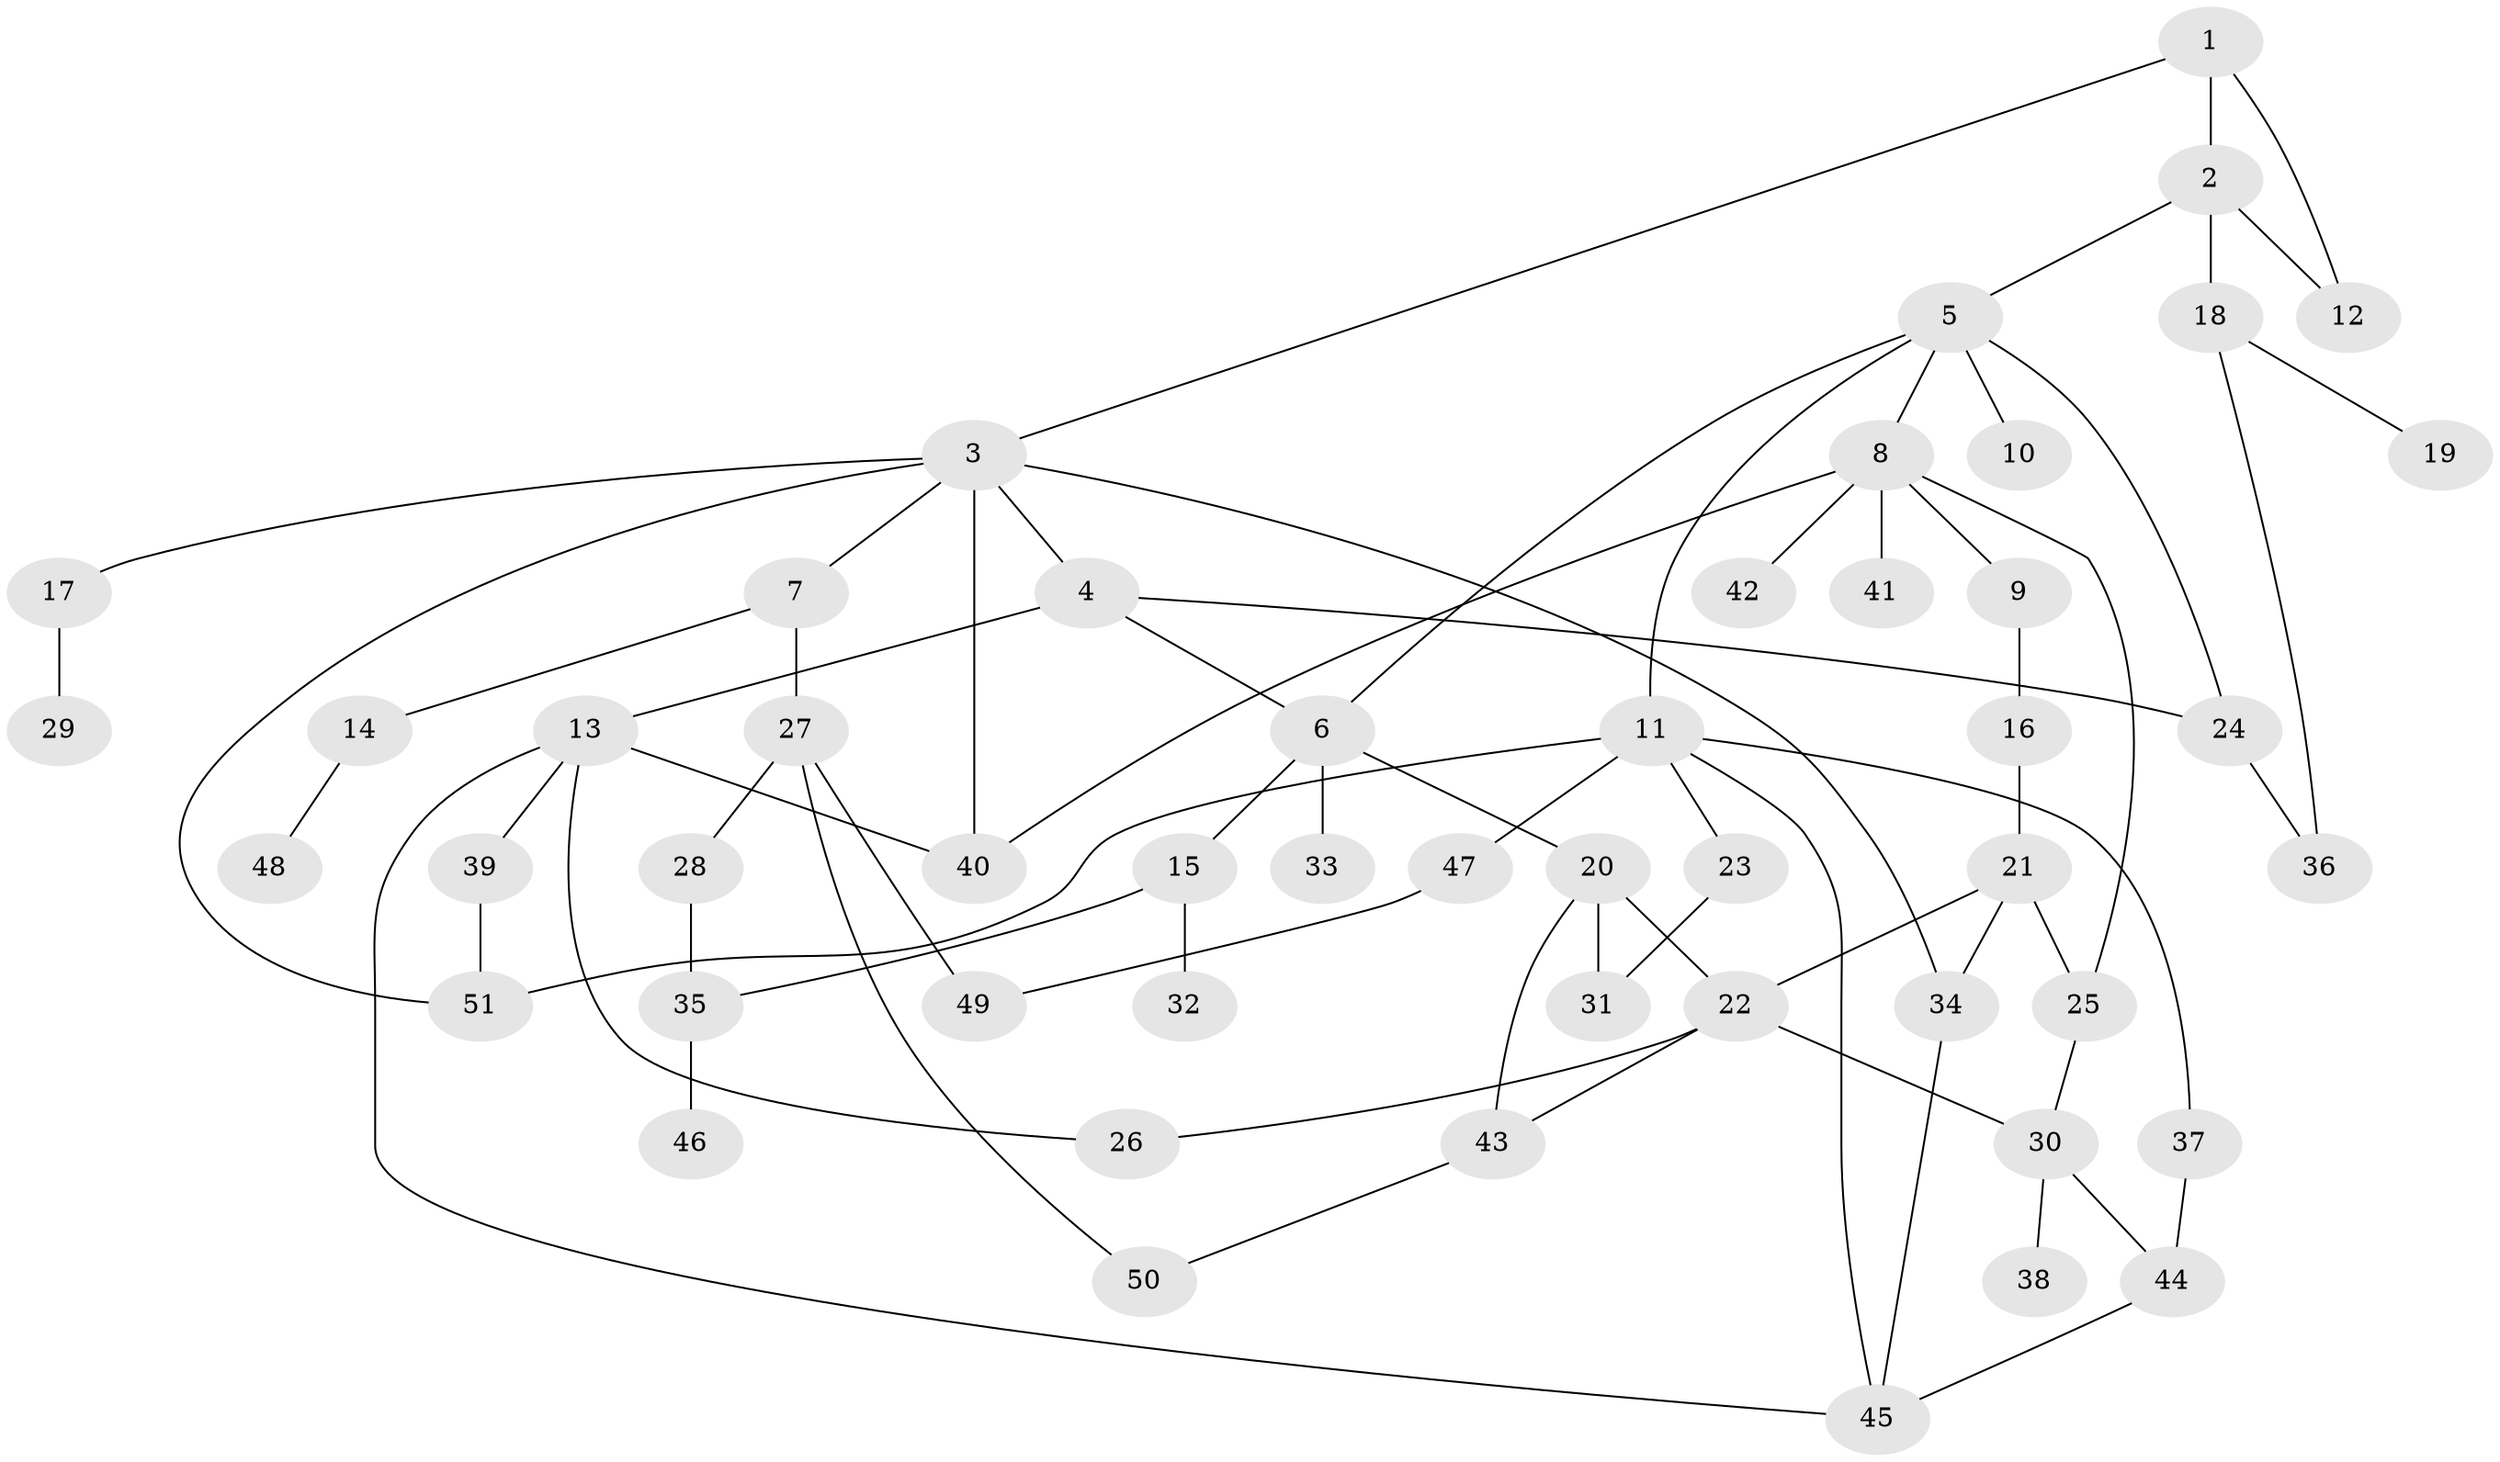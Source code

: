 // Generated by graph-tools (version 1.1) at 2025/34/03/09/25 02:34:03]
// undirected, 51 vertices, 72 edges
graph export_dot {
graph [start="1"]
  node [color=gray90,style=filled];
  1;
  2;
  3;
  4;
  5;
  6;
  7;
  8;
  9;
  10;
  11;
  12;
  13;
  14;
  15;
  16;
  17;
  18;
  19;
  20;
  21;
  22;
  23;
  24;
  25;
  26;
  27;
  28;
  29;
  30;
  31;
  32;
  33;
  34;
  35;
  36;
  37;
  38;
  39;
  40;
  41;
  42;
  43;
  44;
  45;
  46;
  47;
  48;
  49;
  50;
  51;
  1 -- 2;
  1 -- 3;
  1 -- 12;
  2 -- 5;
  2 -- 18;
  2 -- 12;
  3 -- 4;
  3 -- 7;
  3 -- 17;
  3 -- 34;
  3 -- 40;
  3 -- 51;
  4 -- 13;
  4 -- 24;
  4 -- 6;
  5 -- 6;
  5 -- 8;
  5 -- 10;
  5 -- 11;
  5 -- 24;
  6 -- 15;
  6 -- 20;
  6 -- 33;
  7 -- 14;
  7 -- 27;
  8 -- 9;
  8 -- 41;
  8 -- 42;
  8 -- 40;
  8 -- 25;
  9 -- 16;
  11 -- 23;
  11 -- 37;
  11 -- 47;
  11 -- 51;
  11 -- 45;
  13 -- 26;
  13 -- 39;
  13 -- 40;
  13 -- 45;
  14 -- 48;
  15 -- 32;
  15 -- 35;
  16 -- 21;
  17 -- 29;
  18 -- 19;
  18 -- 36;
  20 -- 22;
  20 -- 31;
  20 -- 43;
  21 -- 25;
  21 -- 22;
  21 -- 34;
  22 -- 30;
  22 -- 26;
  22 -- 43;
  23 -- 31;
  24 -- 36;
  25 -- 30;
  27 -- 28;
  27 -- 50;
  27 -- 49;
  28 -- 35;
  30 -- 38;
  30 -- 44;
  34 -- 45;
  35 -- 46;
  37 -- 44;
  39 -- 51;
  43 -- 50;
  44 -- 45;
  47 -- 49;
}
